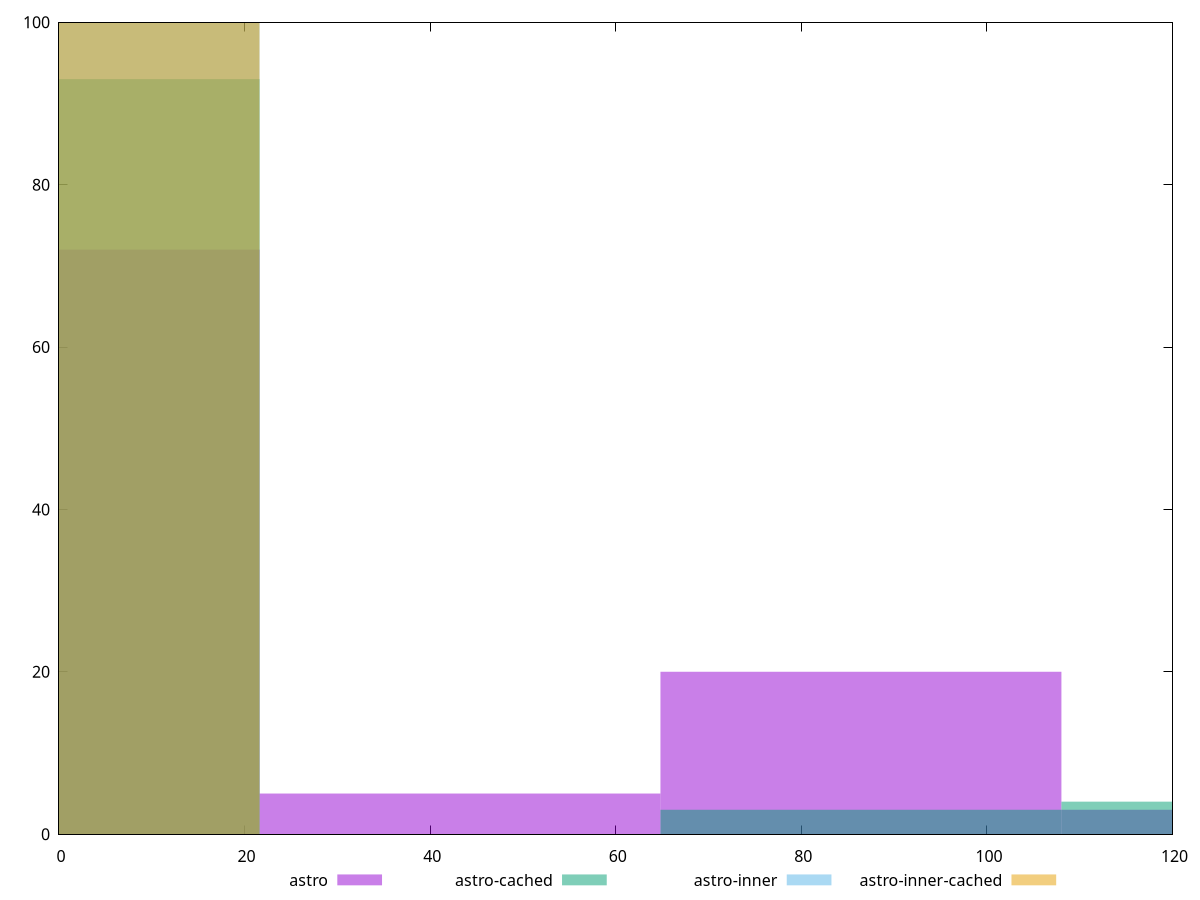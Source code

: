 reset

$astro <<EOF
0 72
86.42240897427288 20
43.21120448713644 5
129.6336134614093 3
EOF

$astroCached <<EOF
0 93
86.42240897427288 3
129.6336134614093 4
EOF

$astroInner <<EOF
0 100
EOF

$astroInnerCached <<EOF
0 100
EOF

set key outside below
set boxwidth 43.21120448713644
set xrange [0:120]
set yrange [0:100]
set trange [0:100]
set style fill transparent solid 0.5 noborder
set terminal svg size 640, 520 enhanced background rgb 'white'
set output "reports/report_00033_2021-03-01T14-23-16.841Z/uses-http2/comparison/histogram/all_raw.svg"

plot $astro title "astro" with boxes, \
     $astroCached title "astro-cached" with boxes, \
     $astroInner title "astro-inner" with boxes, \
     $astroInnerCached title "astro-inner-cached" with boxes

reset

